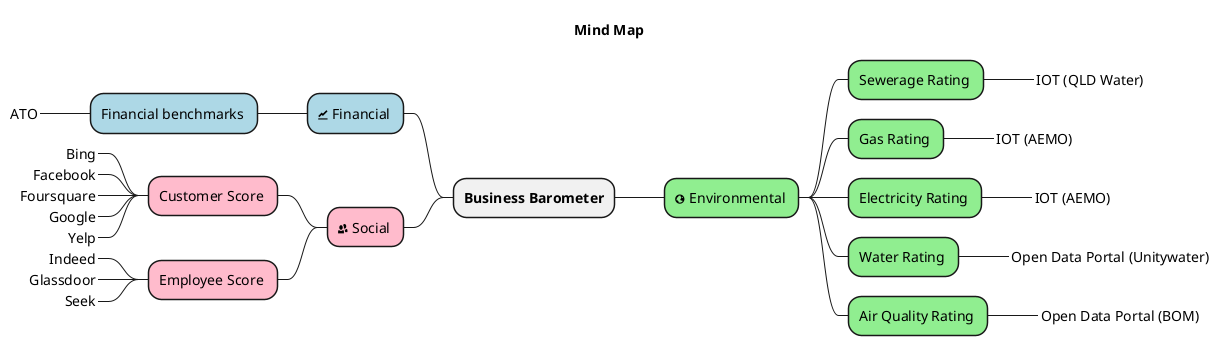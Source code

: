 @startmindmap
title: Mind Map

<style>
mindmapDiagram {
  .green {
    BackgroundColor lightgreen
  }
  .rose {
    BackgroundColor #FFBBCC
  }
  .blue {
    BackgroundColor lightblue
  }
}
</style>

* <b>Business Barometer</b>
** <&globe> Environmental <<green>>
*** Sewerage Rating <<green>>
****_ IOT (QLD Water)
*** Gas Rating <<green>>
****_ IOT (AEMO)
*** Electricity Rating <<green>>
****_ IOT (AEMO)
*** Water Rating <<green>>
****_ Open Data Portal (Unitywater)
*** Air Quality Rating <<green>>
****_ Open Data Portal (BOM)

left side

** <&graph> Financial <<blue>>
*** Financial benchmarks <<blue>>
****_ ATO
** <&people> Social <<rose>>
*** Customer Score <<rose>>
****_ Bing
****_ Facebook
****_ Foursquare
****_ Google
****_ Yelp
*** Employee Score <<rose>>
****_ Indeed
****_ Glassdoor
****_ Seek
@endmindmap

